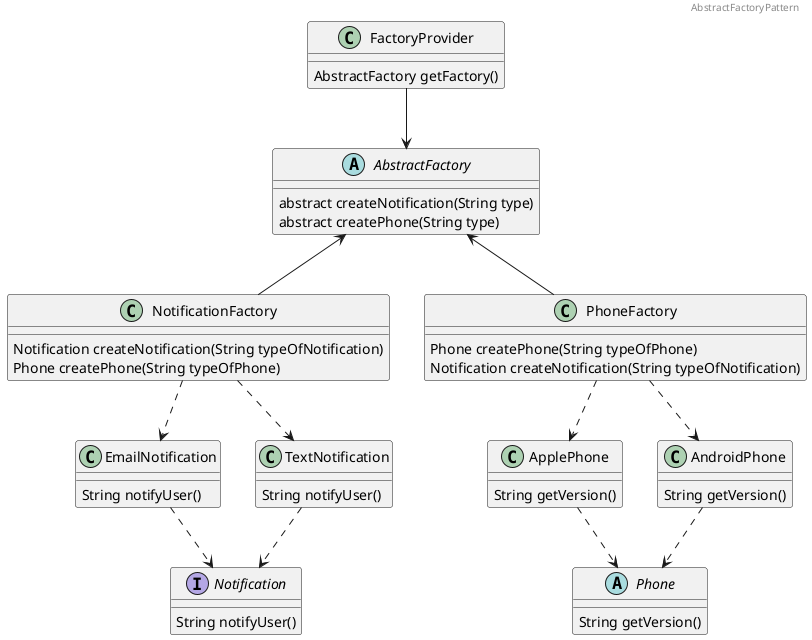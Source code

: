 @startuml
header AbstractFactoryPattern

interface Notification{
    String notifyUser()
}
class EmailNotification{
    String notifyUser()
} 
class TextNotification{
    String notifyUser()
} 
EmailNotification ..> Notification
TextNotification ..> Notification

abstract class Phone{
    String getVersion()
}
class ApplePhone{
    String getVersion()
} 
class AndroidPhone{
    String getVersion()
} 
AndroidPhone ..> Phone
ApplePhone ..> Phone

class NotificationFactory{
    Notification createNotification(String typeOfNotification)
    Phone createPhone(String typeOfPhone)
}
NotificationFactory ..> TextNotification
NotificationFactory ..> EmailNotification

class PhoneFactory{
    Phone createPhone(String typeOfPhone)
    Notification createNotification(String typeOfNotification)
}
PhoneFactory ..> ApplePhone
PhoneFactory ..> AndroidPhone

abstract class AbstractFactory{
    abstract createNotification(String type)
    abstract createPhone(String type)
}

AbstractFactory <-- NotificationFactory
AbstractFactory <-- PhoneFactory

class FactoryProvider{
    AbstractFactory getFactory()
}
FactoryProvider --> AbstractFactory


@enduml